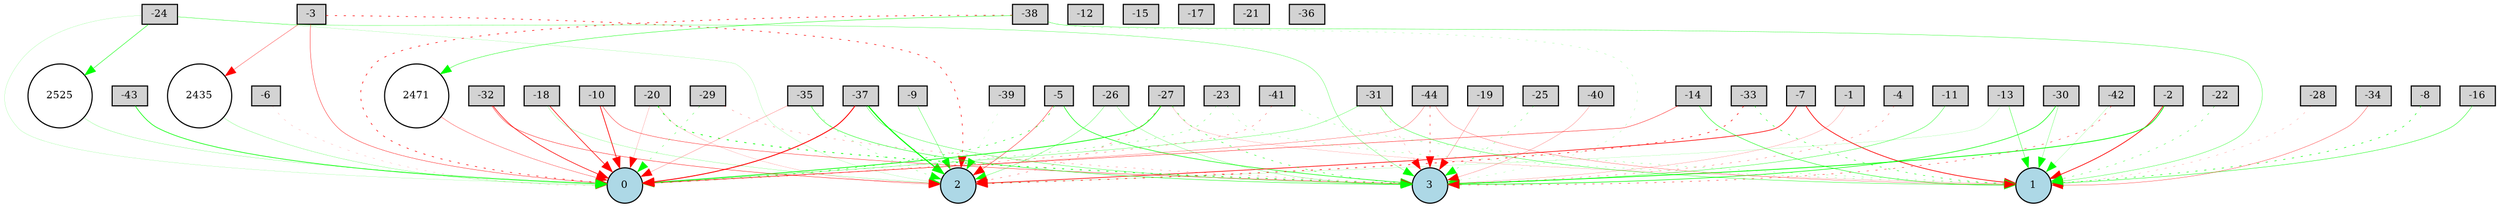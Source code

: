 digraph {
	node [fontsize=9 height=0.2 shape=circle width=0.2]
	-1 [fillcolor=lightgray shape=box style=filled]
	-2 [fillcolor=lightgray shape=box style=filled]
	-3 [fillcolor=lightgray shape=box style=filled]
	-4 [fillcolor=lightgray shape=box style=filled]
	-5 [fillcolor=lightgray shape=box style=filled]
	-6 [fillcolor=lightgray shape=box style=filled]
	-7 [fillcolor=lightgray shape=box style=filled]
	-8 [fillcolor=lightgray shape=box style=filled]
	-9 [fillcolor=lightgray shape=box style=filled]
	-10 [fillcolor=lightgray shape=box style=filled]
	-11 [fillcolor=lightgray shape=box style=filled]
	-12 [fillcolor=lightgray shape=box style=filled]
	-13 [fillcolor=lightgray shape=box style=filled]
	-14 [fillcolor=lightgray shape=box style=filled]
	-15 [fillcolor=lightgray shape=box style=filled]
	-16 [fillcolor=lightgray shape=box style=filled]
	-17 [fillcolor=lightgray shape=box style=filled]
	-18 [fillcolor=lightgray shape=box style=filled]
	-19 [fillcolor=lightgray shape=box style=filled]
	-20 [fillcolor=lightgray shape=box style=filled]
	-21 [fillcolor=lightgray shape=box style=filled]
	-22 [fillcolor=lightgray shape=box style=filled]
	-23 [fillcolor=lightgray shape=box style=filled]
	-24 [fillcolor=lightgray shape=box style=filled]
	-25 [fillcolor=lightgray shape=box style=filled]
	-26 [fillcolor=lightgray shape=box style=filled]
	-27 [fillcolor=lightgray shape=box style=filled]
	-28 [fillcolor=lightgray shape=box style=filled]
	-29 [fillcolor=lightgray shape=box style=filled]
	-30 [fillcolor=lightgray shape=box style=filled]
	-31 [fillcolor=lightgray shape=box style=filled]
	-32 [fillcolor=lightgray shape=box style=filled]
	-33 [fillcolor=lightgray shape=box style=filled]
	-34 [fillcolor=lightgray shape=box style=filled]
	-35 [fillcolor=lightgray shape=box style=filled]
	-36 [fillcolor=lightgray shape=box style=filled]
	-37 [fillcolor=lightgray shape=box style=filled]
	-38 [fillcolor=lightgray shape=box style=filled]
	-39 [fillcolor=lightgray shape=box style=filled]
	-40 [fillcolor=lightgray shape=box style=filled]
	-41 [fillcolor=lightgray shape=box style=filled]
	-42 [fillcolor=lightgray shape=box style=filled]
	-43 [fillcolor=lightgray shape=box style=filled]
	-44 [fillcolor=lightgray shape=box style=filled]
	0 [fillcolor=lightblue style=filled]
	1 [fillcolor=lightblue style=filled]
	2 [fillcolor=lightblue style=filled]
	3 [fillcolor=lightblue style=filled]
	2435 [fillcolor=white style=filled]
	2471 [fillcolor=white style=filled]
	2525 [fillcolor=white style=filled]
	-35 -> 2 [color=green penwidth=0.20308192180434248 style=dotted]
	-9 -> 2 [color=green penwidth=0.26199061693222336 style=solid]
	-22 -> 1 [color=green penwidth=0.2935398628281961 style=dotted]
	-24 -> 2 [color=green penwidth=0.10483267903438238 style=solid]
	-30 -> 3 [color=green penwidth=0.5251789048273585 style=solid]
	-31 -> 0 [color=green penwidth=0.2242824513864628 style=solid]
	-20 -> 0 [color=red penwidth=0.12472305537416056 style=solid]
	-42 -> 3 [color=red penwidth=0.3543609119708082 style=dotted]
	-33 -> 2 [color=red penwidth=0.5464579919777528 style=dotted]
	-5 -> 0 [color=green penwidth=0.43749755285633707 style=dotted]
	-29 -> 3 [color=red penwidth=0.18357908838344766 style=dotted]
	-20 -> 2 [color=red penwidth=0.10761798163806413 style=solid]
	-14 -> 1 [color=green penwidth=0.4048475375210321 style=solid]
	-23 -> 1 [color=green penwidth=0.16583762017823478 style=dotted]
	-38 -> 3 [color=green penwidth=0.1280459489291208 style=dotted]
	-2 -> 1 [color=red penwidth=0.6489323378541403 style=solid]
	-41 -> 1 [color=green penwidth=0.18815257138107055 style=dotted]
	-27 -> 1 [color=red penwidth=0.11317157385176667 style=solid]
	-31 -> 3 [color=red penwidth=0.153282660695356 style=dotted]
	-20 -> 3 [color=green penwidth=0.6678512969605528 style=dotted]
	-3 -> 0 [color=red penwidth=0.31722216367288003 style=solid]
	-11 -> 3 [color=green penwidth=0.3022364301290833 style=solid]
	-26 -> 2 [color=green penwidth=0.23535510566189646 style=solid]
	-10 -> 3 [color=red penwidth=0.3108970490253684 style=solid]
	-5 -> 3 [color=green penwidth=0.5104432941645954 style=solid]
	-13 -> 2 [color=green penwidth=0.10292262067199544 style=solid]
	-19 -> 3 [color=red penwidth=0.17770674323914848 style=solid]
	-25 -> 3 [color=green penwidth=0.23771691603334152 style=dotted]
	-38 -> 0 [color=red penwidth=0.5533534237195507 style=dotted]
	-35 -> 3 [color=green penwidth=0.3769732973383798 style=solid]
	-30 -> 1 [color=green penwidth=0.20096731064553203 style=solid]
	-42 -> 1 [color=green penwidth=0.11260437375371732 style=solid]
	-44 -> 0 [color=red penwidth=0.21779193793812718 style=solid]
	-33 -> 1 [color=green penwidth=0.41272957659423515 style=dotted]
	-1 -> 3 [color=red penwidth=0.13499805232728873 style=solid]
	-27 -> 2 [color=red penwidth=0.2578181162247188 style=dotted]
	-44 -> 1 [color=red penwidth=0.1987164052949758 style=solid]
	-27 -> 0 [color=green penwidth=0.650706359358367 style=solid]
	-26 -> 3 [color=green penwidth=0.190628451324855 style=solid]
	-7 -> 2 [color=red penwidth=0.5937353034882452 style=solid]
	-28 -> 1 [color=red penwidth=0.13401486254860695 style=dotted]
	-6 -> 0 [color=red penwidth=0.10914669685690083 style=dotted]
	-40 -> 3 [color=red penwidth=0.16595944790311074 style=solid]
	-38 -> 1 [color=green penwidth=0.27287513410033115 style=solid]
	-29 -> 0 [color=green penwidth=0.26975089229018184 style=dotted]
	-13 -> 1 [color=green penwidth=0.3098749597853949 style=solid]
	-32 -> 0 [color=red penwidth=0.5553062103394901 style=solid]
	-24 -> 0 [color=green penwidth=0.10236532825704417 style=solid]
	-37 -> 2 [color=green penwidth=0.986327727143923 style=solid]
	-5 -> 2 [color=red penwidth=0.32827313159283156 style=solid]
	-3 -> 2 [color=red penwidth=0.5311446449889006 style=dotted]
	-32 -> 2 [color=red penwidth=0.33806204916628046 style=solid]
	-39 -> 2 [color=green penwidth=0.10070385434873665 style=dotted]
	-14 -> 0 [color=red penwidth=0.3336601252363499 style=solid]
	-2 -> 3 [color=green penwidth=0.683378842574304 style=solid]
	-8 -> 1 [color=green penwidth=0.4831884820721779 style=dotted]
	-35 -> 0 [color=red penwidth=0.17106890639416916 style=solid]
	-18 -> 2 [color=green penwidth=0.1518205921149613 style=solid]
	-44 -> 3 [color=red penwidth=0.36979924983207846 style=dotted]
	-41 -> 0 [color=red penwidth=0.2405720179474686 style=dotted]
	-37 -> 3 [color=green penwidth=0.2770143780795679 style=solid]
	-24 -> 3 [color=green penwidth=0.22830505965026812 style=solid]
	-43 -> 0 [color=green penwidth=0.5765166703956168 style=solid]
	-23 -> 0 [color=green penwidth=0.2440175486225817 style=dotted]
	-16 -> 1 [color=green penwidth=0.3540794832585441 style=solid]
	-7 -> 1 [color=red penwidth=0.6358216147832669 style=solid]
	-31 -> 1 [color=green penwidth=0.31954150272323717 style=solid]
	-27 -> 3 [color=green penwidth=0.40539336938577164 style=dotted]
	-37 -> 0 [color=red penwidth=0.8034617053649195 style=solid]
	-34 -> 1 [color=red penwidth=0.2569599267193654 style=solid]
	-4 -> 3 [color=red penwidth=0.23302834579166973 style=dotted]
	-10 -> 0 [color=red penwidth=0.6295452716019942 style=solid]
	-18 -> 0 [color=red penwidth=0.5606854681613862 style=solid]
	-3 -> 2435 [color=red penwidth=0.25788067312827945 style=solid]
	2435 -> 0 [color=green penwidth=0.1686854854453569 style=solid]
	-38 -> 2471 [color=green penwidth=0.339211626695591 style=solid]
	2471 -> 0 [color=red penwidth=0.2555910262177844 style=solid]
	-24 -> 2525 [color=green penwidth=0.39998670186014296 style=solid]
	2525 -> 0 [color=green penwidth=0.15201332392393885 style=solid]
}
